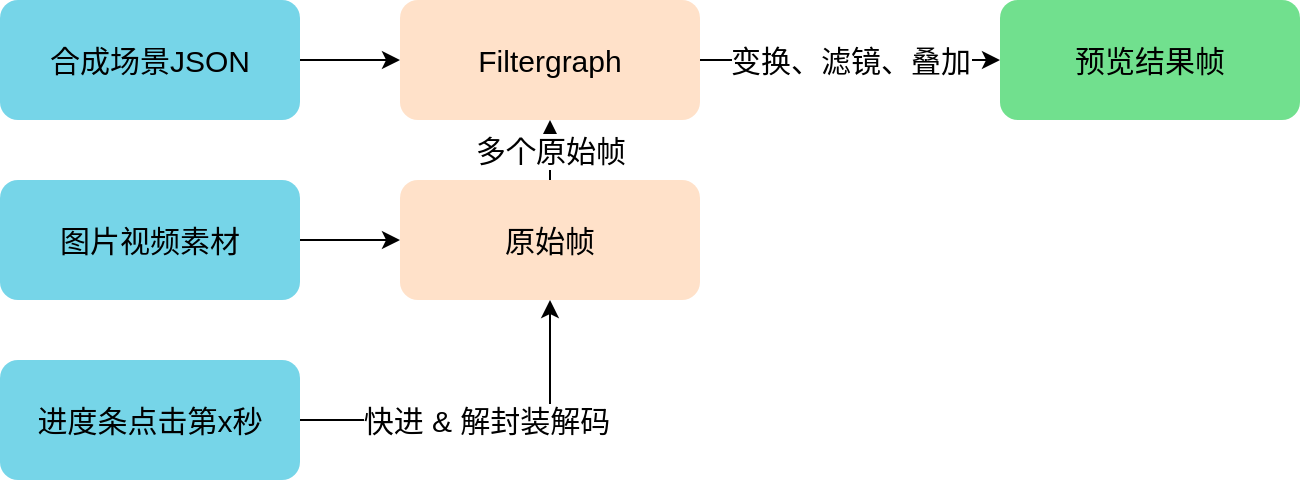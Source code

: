 <mxfile version="24.7.7">
  <diagram name="第 1 页" id="vhEut15Kak1xEYn5B31E">
    <mxGraphModel dx="954" dy="557" grid="1" gridSize="10" guides="1" tooltips="1" connect="1" arrows="1" fold="1" page="1" pageScale="1" pageWidth="827" pageHeight="1169" math="0" shadow="0">
      <root>
        <mxCell id="0" />
        <mxCell id="1" parent="0" />
        <mxCell id="JvDSZgQpRml9D514sd0_-27" value="" style="edgeStyle=orthogonalEdgeStyle;rounded=0;orthogonalLoop=1;jettySize=auto;html=1;fontSize=15;" parent="1" source="JvDSZgQpRml9D514sd0_-21" target="JvDSZgQpRml9D514sd0_-24" edge="1">
          <mxGeometry relative="1" as="geometry" />
        </mxCell>
        <mxCell id="JvDSZgQpRml9D514sd0_-21" value="&lt;font color=&quot;#000000&quot; style=&quot;font-size: 15px;&quot;&gt;合成场景JSON&lt;/font&gt;" style="whiteSpace=wrap;html=1;rounded=1;fontSize=15;fillColor=#76D5E8;strokeColor=none;fontColor=#FFFFFF;" parent="1" vertex="1">
          <mxGeometry x="80" y="620" width="150" height="60" as="geometry" />
        </mxCell>
        <mxCell id="JvDSZgQpRml9D514sd0_-30" style="edgeStyle=orthogonalEdgeStyle;rounded=0;orthogonalLoop=1;jettySize=auto;html=1;exitX=1;exitY=0.5;exitDx=0;exitDy=0;entryX=0;entryY=0.5;entryDx=0;entryDy=0;fontSize=15;" parent="1" source="JvDSZgQpRml9D514sd0_-22" target="JvDSZgQpRml9D514sd0_-25" edge="1">
          <mxGeometry relative="1" as="geometry" />
        </mxCell>
        <mxCell id="JvDSZgQpRml9D514sd0_-22" value="&lt;font color=&quot;#000000&quot; style=&quot;font-size: 15px;&quot;&gt;图片视频素材&lt;/font&gt;" style="whiteSpace=wrap;html=1;rounded=1;fontSize=15;fillColor=#76D5E8;strokeColor=none;fontColor=#FFFFFF;" parent="1" vertex="1">
          <mxGeometry x="80" y="710" width="150" height="60" as="geometry" />
        </mxCell>
        <mxCell id="JvDSZgQpRml9D514sd0_-32" value="快进 &amp;amp; 解封装解码" style="edgeStyle=orthogonalEdgeStyle;rounded=0;orthogonalLoop=1;jettySize=auto;html=1;exitX=1;exitY=0.5;exitDx=0;exitDy=0;entryX=0.5;entryY=1;entryDx=0;entryDy=0;fontSize=15;" parent="1" source="JvDSZgQpRml9D514sd0_-23" target="JvDSZgQpRml9D514sd0_-25" edge="1">
          <mxGeometry relative="1" as="geometry" />
        </mxCell>
        <mxCell id="JvDSZgQpRml9D514sd0_-23" value="&lt;font color=&quot;#000000&quot; style=&quot;font-size: 15px;&quot;&gt;进度条点击第x秒&lt;/font&gt;" style="whiteSpace=wrap;html=1;rounded=1;fontSize=15;fillColor=#76D5E8;strokeColor=none;fontColor=#FFFFFF;" parent="1" vertex="1">
          <mxGeometry x="80" y="800" width="150" height="60" as="geometry" />
        </mxCell>
        <mxCell id="JvDSZgQpRml9D514sd0_-28" value="变换、滤镜、叠加" style="edgeStyle=orthogonalEdgeStyle;rounded=0;orthogonalLoop=1;jettySize=auto;html=1;exitX=1;exitY=0.5;exitDx=0;exitDy=0;entryX=0;entryY=0.5;entryDx=0;entryDy=0;fontSize=15;" parent="1" source="JvDSZgQpRml9D514sd0_-24" target="JvDSZgQpRml9D514sd0_-26" edge="1">
          <mxGeometry relative="1" as="geometry" />
        </mxCell>
        <mxCell id="JvDSZgQpRml9D514sd0_-24" value="Filtergraph" style="whiteSpace=wrap;html=1;rounded=1;fontSize=15;fillColor=#FFE1C9;strokeColor=none;" parent="1" vertex="1">
          <mxGeometry x="280" y="620" width="150" height="60" as="geometry" />
        </mxCell>
        <mxCell id="JvDSZgQpRml9D514sd0_-31" value="多个原始帧" style="edgeStyle=orthogonalEdgeStyle;rounded=0;orthogonalLoop=1;jettySize=auto;html=1;exitX=0.5;exitY=0;exitDx=0;exitDy=0;entryX=0.5;entryY=1;entryDx=0;entryDy=0;fontSize=15;" parent="1" source="JvDSZgQpRml9D514sd0_-25" target="JvDSZgQpRml9D514sd0_-24" edge="1">
          <mxGeometry x="0.037" relative="1" as="geometry">
            <mxPoint as="offset" />
          </mxGeometry>
        </mxCell>
        <mxCell id="JvDSZgQpRml9D514sd0_-25" value="原始帧" style="whiteSpace=wrap;html=1;rounded=1;fontSize=15;fillColor=#FFE1C9;strokeColor=none;" parent="1" vertex="1">
          <mxGeometry x="280" y="710" width="150" height="60" as="geometry" />
        </mxCell>
        <mxCell id="JvDSZgQpRml9D514sd0_-26" value="预览结果帧" style="whiteSpace=wrap;html=1;rounded=1;fontSize=15;fillColor=#71E08E;strokeColor=none;fontColor=#000000;gradientColor=none;" parent="1" vertex="1">
          <mxGeometry x="580" y="620" width="150" height="60" as="geometry" />
        </mxCell>
      </root>
    </mxGraphModel>
  </diagram>
</mxfile>
